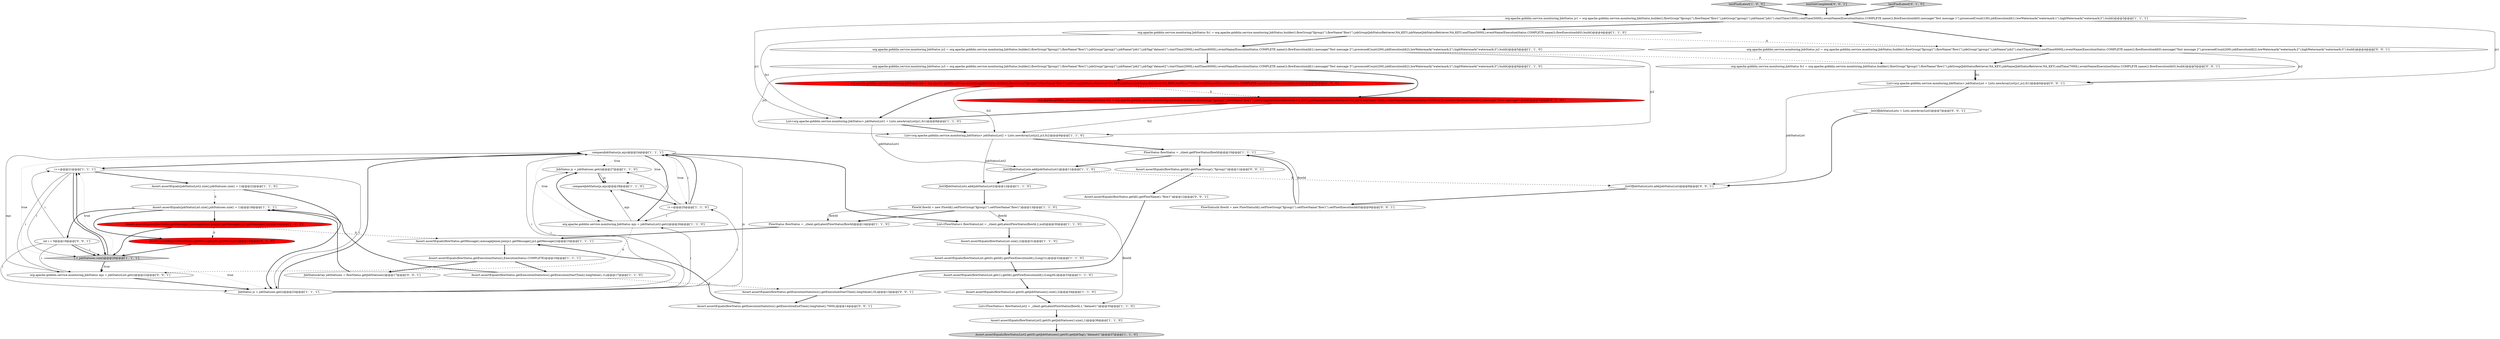digraph {
21 [style = filled, label = "Assert.assertEquals(flowStatusList2.get(0).getJobStatuses().get(0).getJobTag(),\"dataset1\")@@@37@@@['1', '1', '0']", fillcolor = lightgray, shape = ellipse image = "AAA0AAABBB1BBB"];
34 [style = filled, label = "testFindLatest['1', '0', '0']", fillcolor = lightgray, shape = diamond image = "AAA0AAABBB1BBB"];
16 [style = filled, label = "List<org.apache.gobblin.service.monitoring.JobStatus> jobStatusList2 = Lists.newArrayList(js2,js3,fs2)@@@9@@@['1', '1', '0']", fillcolor = white, shape = ellipse image = "AAA0AAABBB1BBB"];
48 [style = filled, label = "List<org.apache.gobblin.service.monitoring.JobStatus> jobStatusList = Lists.newArrayList(js1,js2,fs1)@@@6@@@['0', '0', '1']", fillcolor = white, shape = ellipse image = "AAA0AAABBB3BBB"];
0 [style = filled, label = "Assert.assertEquals(flowStatusList.get(0).getJobStatuses().size(),2)@@@34@@@['1', '1', '0']", fillcolor = white, shape = ellipse image = "AAA0AAABBB1BBB"];
3 [style = filled, label = "JobStatus js = jobStatuses.get(i)@@@23@@@['1', '1', '1']", fillcolor = white, shape = ellipse image = "AAA0AAABBB1BBB"];
43 [style = filled, label = "Assert.assertEquals(flowStatus.getId().getFlowGroup(),\"fgroup1\")@@@11@@@['0', '0', '1']", fillcolor = white, shape = ellipse image = "AAA0AAABBB3BBB"];
5 [style = filled, label = "compareJobStatus(js,mjs)@@@24@@@['1', '1', '1']", fillcolor = white, shape = ellipse image = "AAA0AAABBB1BBB"];
50 [style = filled, label = "testGetCompleted['0', '0', '1']", fillcolor = lightgray, shape = diamond image = "AAA0AAABBB3BBB"];
38 [style = filled, label = "org.apache.gobblin.service.monitoring.JobStatus mjs = jobStatusList.get(i)@@@22@@@['0', '0', '1']", fillcolor = white, shape = ellipse image = "AAA0AAABBB3BBB"];
20 [style = filled, label = "List<FlowStatus> flowStatusList2 = _client.getLatestFlowStatus(flowId,1,\"dataset1\")@@@35@@@['1', '1', '0']", fillcolor = white, shape = ellipse image = "AAA0AAABBB1BBB"];
30 [style = filled, label = "org.apache.gobblin.service.monitoring.JobStatus fs2 = org.apache.gobblin.service.monitoring.JobStatus.builder().flowGroup(\"fgroup1\").flowName(\"flow1\").jobGroup(JobStatusRetriever.NA_KEY).jobName(JobStatusRetriever.NA_KEY).endTime(7000L).eventName(ExecutionStatus.COMPLETE.name()).flowExecutionId(1).build()@@@7@@@['1', '0', '0']", fillcolor = red, shape = ellipse image = "AAA1AAABBB1BBB"];
23 [style = filled, label = "JobStatus js = jobStatuses.get(i)@@@27@@@['1', '1', '0']", fillcolor = white, shape = ellipse image = "AAA0AAABBB1BBB"];
15 [style = filled, label = "List<org.apache.gobblin.service.monitoring.JobStatus> jobStatusList1 = Lists.newArrayList(js1,fs1)@@@8@@@['1', '1', '0']", fillcolor = white, shape = ellipse image = "AAA0AAABBB1BBB"];
27 [style = filled, label = "i < jobStatuses.size()@@@20@@@['1', '1', '1']", fillcolor = lightgray, shape = diamond image = "AAA0AAABBB1BBB"];
19 [style = filled, label = "compareJobStatus(js,mjs)@@@28@@@['1', '1', '0']", fillcolor = white, shape = ellipse image = "AAA0AAABBB1BBB"];
42 [style = filled, label = "org.apache.gobblin.service.monitoring.JobStatus js2 = org.apache.gobblin.service.monitoring.JobStatus.builder().flowGroup(\"fgroup1\").flowName(\"flow1\").jobGroup(\"jgroup1\").jobName(\"job2\").startTime(2000L).endTime(6000L).eventName(ExecutionStatus.COMPLETE.name()).flowExecutionId(0).message(\"Test message 2\").processedCount(200).jobExecutionId(2).lowWatermark(\"watermark:2\").highWatermark(\"watermark:3\").build()@@@4@@@['0', '0', '1']", fillcolor = white, shape = ellipse image = "AAA0AAABBB3BBB"];
18 [style = filled, label = "org.apache.gobblin.service.monitoring.JobStatus js1 = org.apache.gobblin.service.monitoring.JobStatus.builder().flowGroup(\"fgroup1\").flowName(\"flow1\").jobGroup(\"jgroup1\").jobName(\"job1\").startTime(1000L).endTime(5000L).eventName(ExecutionStatus.COMPLETE.name()).flowExecutionId(0).message(\"Test message 1\").processedCount(100).jobExecutionId(1).lowWatermark(\"watermark:1\").highWatermark(\"watermark:2\").build()@@@3@@@['1', '1', '1']", fillcolor = white, shape = ellipse image = "AAA0AAABBB1BBB"];
8 [style = filled, label = "org.apache.gobblin.service.monitoring.JobStatus fs1 = org.apache.gobblin.service.monitoring.JobStatus.builder().flowGroup(\"fgroup1\").flowName(\"flow1\").jobGroup(JobStatusRetriever.NA_KEY).jobName(JobStatusRetriever.NA_KEY).endTime(5000L).eventName(ExecutionStatus.COMPLETE.name()).flowExecutionId(0).build()@@@4@@@['1', '1', '0']", fillcolor = white, shape = ellipse image = "AAA0AAABBB1BBB"];
39 [style = filled, label = "Assert.assertEquals(flowStatus.getExecutionStatistics().getExecutionStartTime().longValue(),0L)@@@13@@@['0', '0', '1']", fillcolor = white, shape = ellipse image = "AAA0AAABBB3BBB"];
44 [style = filled, label = "_listOfJobStatusLists = Lists.newArrayList()@@@7@@@['0', '0', '1']", fillcolor = white, shape = ellipse image = "AAA0AAABBB3BBB"];
6 [style = filled, label = "Assert.assertEquals(flowStatus.getExecutionStatus(),ExecutionStatus.COMPLETE)@@@16@@@['1', '1', '1']", fillcolor = white, shape = ellipse image = "AAA0AAABBB1BBB"];
11 [style = filled, label = "FlowStatus flowStatus = _client.getFlowStatus(flowId)@@@10@@@['1', '1', '1']", fillcolor = white, shape = ellipse image = "AAA0AAABBB1BBB"];
40 [style = filled, label = "JobStatusArray jobStatuses = flowStatus.getJobStatuses()@@@17@@@['0', '0', '1']", fillcolor = white, shape = ellipse image = "AAA0AAABBB3BBB"];
25 [style = filled, label = "_listOfJobStatusLists.add(jobStatusList2)@@@12@@@['1', '1', '0']", fillcolor = white, shape = ellipse image = "AAA0AAABBB1BBB"];
12 [style = filled, label = "_listOfJobStatusLists.add(jobStatusList1)@@@11@@@['1', '1', '0']", fillcolor = white, shape = ellipse image = "AAA0AAABBB1BBB"];
45 [style = filled, label = "Assert.assertEquals(flowStatus.getExecutionStatistics().getExecutionEndTime().longValue(),7000L)@@@14@@@['0', '0', '1']", fillcolor = white, shape = ellipse image = "AAA0AAABBB3BBB"];
51 [style = filled, label = "_listOfJobStatusLists.add(jobStatusList)@@@8@@@['0', '0', '1']", fillcolor = white, shape = ellipse image = "AAA0AAABBB3BBB"];
24 [style = filled, label = "FlowId flowId = new FlowId().setFlowGroup(\"fgroup1\").setFlowName(\"flow1\")@@@13@@@['1', '1', '0']", fillcolor = white, shape = ellipse image = "AAA0AAABBB1BBB"];
26 [style = filled, label = "Assert.assertEquals(flowStatusList.size(),2)@@@31@@@['1', '1', '0']", fillcolor = white, shape = ellipse image = "AAA0AAABBB1BBB"];
29 [style = filled, label = "Assert.assertEquals(jobStatusList.size(),jobStatuses.size() + 1)@@@18@@@['1', '1', '1']", fillcolor = white, shape = ellipse image = "AAA0AAABBB1BBB"];
49 [style = filled, label = "int i = 0@@@19@@@['0', '0', '1']", fillcolor = white, shape = ellipse image = "AAA0AAABBB3BBB"];
36 [style = filled, label = "org.apache.gobblin.service.monitoring.JobStatus fs2 = org.apache.gobblin.service.monitoring.JobStatus.builder().flowGroup(\"fgroup1\").flowName(\"flow1\").jobGroup(JobStatusRetriever.NA_KEY).jobName(JobStatusRetriever.NA_KEY).endTime(7000L).eventName(ExecutionStatus.COMPLETE.name()).flowExecutionId(1).message(\"Flow message\").build()@@@7@@@['0', '1', '0']", fillcolor = red, shape = ellipse image = "AAA1AAABBB2BBB"];
7 [style = filled, label = "org.apache.gobblin.service.monitoring.JobStatus js2 = org.apache.gobblin.service.monitoring.JobStatus.builder().flowGroup(\"fgroup1\").flowName(\"flow1\").jobGroup(\"jgroup1\").jobName(\"job1\").jobTag(\"dataset1\").startTime(2000L).endTime(6000L).eventName(ExecutionStatus.COMPLETE.name()).flowExecutionId(1).message(\"Test message 2\").processedCount(200).jobExecutionId(2).lowWatermark(\"watermark:2\").highWatermark(\"watermark:3\").build()@@@5@@@['1', '1', '0']", fillcolor = white, shape = ellipse image = "AAA0AAABBB1BBB"];
28 [style = filled, label = "Assert.assertEquals(flowStatusList2.get(0).getJobStatuses().size(),1)@@@36@@@['1', '1', '0']", fillcolor = white, shape = ellipse image = "AAA0AAABBB1BBB"];
1 [style = filled, label = "i++@@@21@@@['1', '1', '1']", fillcolor = white, shape = ellipse image = "AAA0AAABBB1BBB"];
22 [style = filled, label = "org.apache.gobblin.service.monitoring.JobStatus js3 = org.apache.gobblin.service.monitoring.JobStatus.builder().flowGroup(\"fgroup1\").flowName(\"flow1\").jobGroup(\"jgroup1\").jobName(\"job2\").jobTag(\"dataset2\").startTime(2000L).endTime(6000L).eventName(ExecutionStatus.COMPLETE.name()).flowExecutionId(1).message(\"Test message 3\").processedCount(200).jobExecutionId(2).lowWatermark(\"watermark:2\").highWatermark(\"watermark:3\").build()@@@6@@@['1', '1', '0']", fillcolor = white, shape = ellipse image = "AAA0AAABBB1BBB"];
41 [style = filled, label = "FlowStatusId flowId = new FlowStatusId().setFlowGroup(\"fgroup1\").setFlowName(\"flow1\").setFlowExecutionId(0)@@@9@@@['0', '0', '1']", fillcolor = white, shape = ellipse image = "AAA0AAABBB3BBB"];
10 [style = filled, label = "Assert.assertEquals(jobStatusList2.size(),jobStatuses.size() + 1)@@@22@@@['1', '1', '0']", fillcolor = white, shape = ellipse image = "AAA0AAABBB1BBB"];
33 [style = filled, label = "Assert.assertEquals(flowStatusList.get(1).getId().getFlowExecutionId(),(Long)0L)@@@33@@@['1', '1', '0']", fillcolor = white, shape = ellipse image = "AAA0AAABBB1BBB"];
46 [style = filled, label = "Assert.assertEquals(flowStatus.getId().getFlowName(),\"flow1\")@@@12@@@['0', '0', '1']", fillcolor = white, shape = ellipse image = "AAA0AAABBB3BBB"];
9 [style = filled, label = "i++@@@25@@@['1', '1', '0']", fillcolor = white, shape = ellipse image = "AAA0AAABBB1BBB"];
2 [style = filled, label = "Assert.assertEquals(flowStatus.getMessage(),messageJoiner.join(js1.getMessage(),js2.getMessage()))@@@15@@@['1', '1', '1']", fillcolor = white, shape = ellipse image = "AAA0AAABBB1BBB"];
31 [style = filled, label = "List<FlowStatus> flowStatusList = _client.getLatestFlowStatus(flowId,2,null)@@@30@@@['1', '1', '0']", fillcolor = white, shape = ellipse image = "AAA0AAABBB1BBB"];
17 [style = filled, label = "Assert.assertEquals(flowStatus.getMessage(),messageJoiner.join(js2.getMessage(),js3.getMessage()))@@@19@@@['1', '0', '0']", fillcolor = red, shape = ellipse image = "AAA1AAABBB1BBB"];
14 [style = filled, label = "Assert.assertEquals(flowStatus.getExecutionStatistics().getExecutionStartTime().longValue(),1L)@@@17@@@['1', '1', '0']", fillcolor = white, shape = ellipse image = "AAA0AAABBB1BBB"];
13 [style = filled, label = "org.apache.gobblin.service.monitoring.JobStatus mjs = jobStatusList2.get(i)@@@26@@@['1', '1', '0']", fillcolor = white, shape = ellipse image = "AAA0AAABBB1BBB"];
32 [style = filled, label = "Assert.assertEquals(flowStatusList.get(0).getId().getFlowExecutionId(),(Long)1L)@@@32@@@['1', '1', '0']", fillcolor = white, shape = ellipse image = "AAA0AAABBB1BBB"];
37 [style = filled, label = "testFindLatest['0', '1', '0']", fillcolor = lightgray, shape = diamond image = "AAA0AAABBB2BBB"];
47 [style = filled, label = "org.apache.gobblin.service.monitoring.JobStatus fs1 = org.apache.gobblin.service.monitoring.JobStatus.builder().flowGroup(\"fgroup1\").flowName(\"flow1\").jobGroup(JobStatusRetriever.NA_KEY).jobName(JobStatusRetriever.NA_KEY).endTime(7000L).eventName(ExecutionStatus.COMPLETE.name()).flowExecutionId(0).build()@@@5@@@['0', '0', '1']", fillcolor = white, shape = ellipse image = "AAA0AAABBB3BBB"];
4 [style = filled, label = "FlowStatus flowStatus = _client.getLatestFlowStatus(flowId)@@@14@@@['1', '1', '0']", fillcolor = white, shape = ellipse image = "AAA0AAABBB1BBB"];
35 [style = filled, label = "Assert.assertEquals(flowStatus.getMessage(),fs2.getMessage())@@@19@@@['0', '1', '0']", fillcolor = red, shape = ellipse image = "AAA1AAABBB2BBB"];
27->1 [style = dotted, label="true"];
27->38 [style = bold, label=""];
2->6 [style = bold, label=""];
9->23 [style = solid, label="i"];
5->19 [style = dotted, label="true"];
5->23 [style = dotted, label="true"];
17->35 [style = dashed, label="0"];
1->27 [style = bold, label=""];
34->18 [style = bold, label=""];
41->11 [style = bold, label=""];
36->16 [style = solid, label="fs2"];
49->27 [style = solid, label="i"];
22->30 [style = bold, label=""];
33->0 [style = bold, label=""];
44->51 [style = bold, label=""];
16->25 [style = solid, label="jobStatusList2"];
18->15 [style = solid, label="js1"];
5->13 [style = dotted, label="true"];
3->5 [style = bold, label=""];
28->21 [style = bold, label=""];
3->9 [style = solid, label="i"];
19->9 [style = bold, label=""];
9->5 [style = bold, label=""];
5->9 [style = dotted, label="true"];
17->27 [style = bold, label=""];
1->3 [style = solid, label="i"];
24->31 [style = solid, label="flowId"];
22->16 [style = solid, label="js3"];
38->5 [style = solid, label="mjs"];
26->32 [style = bold, label=""];
47->48 [style = bold, label=""];
1->38 [style = solid, label="i"];
50->18 [style = bold, label=""];
23->19 [style = solid, label="js"];
39->45 [style = bold, label=""];
11->12 [style = bold, label=""];
11->43 [style = bold, label=""];
4->2 [style = bold, label=""];
48->44 [style = bold, label=""];
46->39 [style = bold, label=""];
10->29 [style = dashed, label="0"];
30->36 [style = dashed, label="0"];
3->13 [style = solid, label="i"];
43->46 [style = bold, label=""];
8->42 [style = dashed, label="0"];
13->19 [style = solid, label="mjs"];
42->48 [style = solid, label="js2"];
3->23 [style = solid, label="i"];
41->11 [style = solid, label="flowId"];
25->24 [style = bold, label=""];
5->1 [style = bold, label=""];
0->20 [style = bold, label=""];
29->35 [style = bold, label=""];
49->3 [style = solid, label="i"];
47->48 [style = solid, label="fs1"];
18->48 [style = solid, label="js1"];
30->15 [style = bold, label=""];
40->29 [style = bold, label=""];
48->51 [style = solid, label="jobStatusList"];
17->2 [style = dashed, label="0"];
29->17 [style = bold, label=""];
3->5 [style = solid, label="i"];
9->5 [style = solid, label="i"];
42->47 [style = bold, label=""];
14->39 [style = dashed, label="0"];
24->4 [style = solid, label="flowId"];
27->38 [style = dotted, label="true"];
8->15 [style = solid, label="fs1"];
13->38 [style = dashed, label="0"];
29->49 [style = bold, label=""];
45->2 [style = bold, label=""];
38->3 [style = bold, label=""];
32->33 [style = bold, label=""];
7->22 [style = bold, label=""];
31->26 [style = bold, label=""];
5->13 [style = bold, label=""];
23->19 [style = bold, label=""];
14->29 [style = bold, label=""];
15->12 [style = solid, label="jobStatusList1"];
18->8 [style = bold, label=""];
7->47 [style = dashed, label="0"];
35->27 [style = bold, label=""];
27->1 [style = bold, label=""];
1->27 [style = solid, label="i"];
27->5 [style = dotted, label="true"];
16->11 [style = bold, label=""];
12->51 [style = dashed, label="0"];
30->16 [style = solid, label="fs2"];
20->28 [style = bold, label=""];
36->15 [style = bold, label=""];
10->3 [style = bold, label=""];
49->27 [style = bold, label=""];
15->16 [style = bold, label=""];
3->5 [style = solid, label="js"];
8->7 [style = bold, label=""];
27->3 [style = dotted, label="true"];
6->14 [style = bold, label=""];
49->1 [style = solid, label="i"];
9->13 [style = solid, label="i"];
24->4 [style = bold, label=""];
5->31 [style = bold, label=""];
6->40 [style = bold, label=""];
12->25 [style = bold, label=""];
22->36 [style = bold, label=""];
7->16 [style = solid, label="js2"];
13->23 [style = bold, label=""];
37->18 [style = bold, label=""];
24->20 [style = solid, label="flowId"];
49->38 [style = solid, label="i"];
1->10 [style = bold, label=""];
51->41 [style = bold, label=""];
18->42 [style = bold, label=""];
}
